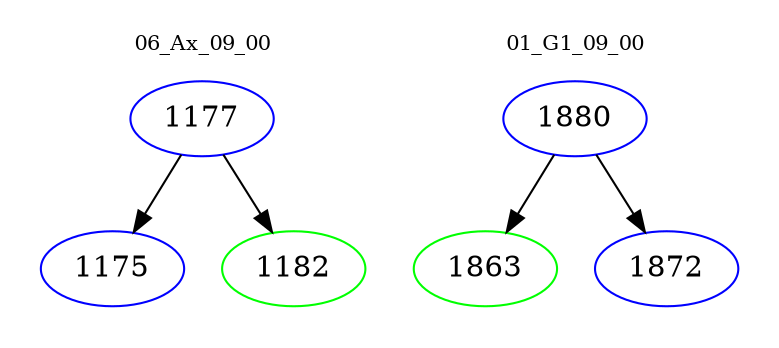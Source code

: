 digraph{
subgraph cluster_0 {
color = white
label = "06_Ax_09_00";
fontsize=10;
T0_1177 [label="1177", color="blue"]
T0_1177 -> T0_1175 [color="black"]
T0_1175 [label="1175", color="blue"]
T0_1177 -> T0_1182 [color="black"]
T0_1182 [label="1182", color="green"]
}
subgraph cluster_1 {
color = white
label = "01_G1_09_00";
fontsize=10;
T1_1880 [label="1880", color="blue"]
T1_1880 -> T1_1863 [color="black"]
T1_1863 [label="1863", color="green"]
T1_1880 -> T1_1872 [color="black"]
T1_1872 [label="1872", color="blue"]
}
}
